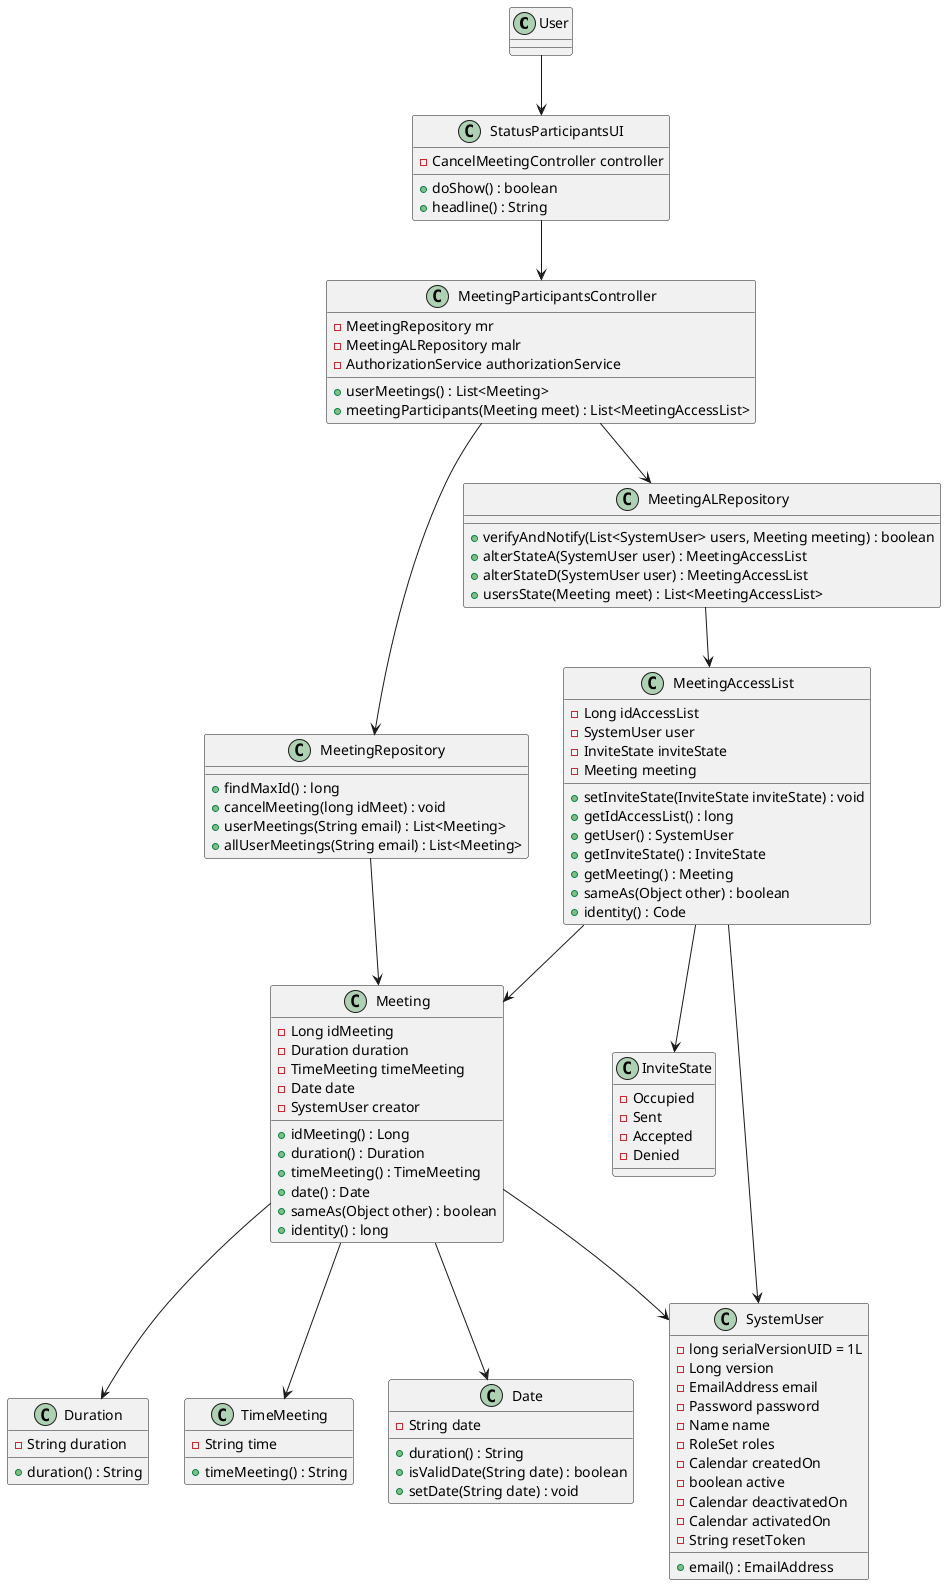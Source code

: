 @startuml
class User {
}

class MeetingRepository {
    +findMaxId() : long
    +cancelMeeting(long idMeet) : void
    +userMeetings(String email) : List<Meeting>
    +allUserMeetings(String email) : List<Meeting>
}

class MeetingALRepository {
    +verifyAndNotify(List<SystemUser> users, Meeting meeting) : boolean
    +alterStateA(SystemUser user) : MeetingAccessList
    +alterStateD(SystemUser user) : MeetingAccessList
    +usersState(Meeting meet) : List<MeetingAccessList>
}

class StatusParticipantsUI {
    -CancelMeetingController controller
    +doShow() : boolean
    +headline() : String
}

class MeetingParticipantsController {
    -MeetingRepository mr
    -MeetingALRepository malr
    -AuthorizationService authorizationService
    +userMeetings() : List<Meeting>
    +meetingParticipants(Meeting meet) : List<MeetingAccessList>
}

class MeetingAccessList {
    - Long idAccessList
    - SystemUser user
    - InviteState inviteState
    - Meeting meeting
    + setInviteState(InviteState inviteState) : void
    + getIdAccessList() : long
    + getUser() : SystemUser
    + getInviteState() : InviteState
    + getMeeting() : Meeting
    + sameAs(Object other) : boolean
    + identity() : Code
}

class Meeting {
    - Long idMeeting
    - Duration duration
    - TimeMeeting timeMeeting
    - Date date
    - SystemUser creator
    + idMeeting() : Long
    + duration() : Duration
    + timeMeeting() : TimeMeeting
    + date() : Date
    + sameAs(Object other) : boolean
    + identity() : long
}

class Duration {
    - String duration
    + duration() : String
}

class TimeMeeting {
    - String time
    + timeMeeting() : String
}

class Date {
    - String date
    + duration() : String
    + isValidDate(String date) : boolean
    + setDate(String date) : void
}

class InviteState {
    - Occupied
    - Sent
    - Accepted
    - Denied
}

class SystemUser{
    - long serialVersionUID = 1L
    - Long version
    - EmailAddress email
    - Password password
    - Name name
    - RoleSet roles
    - Calendar createdOn
    - boolean active
    - Calendar deactivatedOn
    - Calendar activatedOn
    - String resetToken
    + email() : EmailAddress
}

User --> StatusParticipantsUI
StatusParticipantsUI --> MeetingParticipantsController
MeetingParticipantsController --> MeetingRepository
MeetingParticipantsController --> MeetingALRepository
MeetingRepository --> Meeting
Meeting --> Duration
Meeting --> TimeMeeting
Meeting --> Date
Meeting --> SystemUser
MeetingAccessList --> Meeting
MeetingAccessList --> SystemUser
MeetingAccessList --> InviteState
MeetingALRepository --> MeetingAccessList
@enduml
